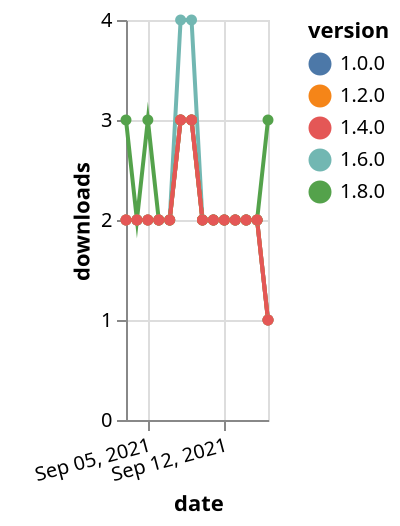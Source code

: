 {"$schema": "https://vega.github.io/schema/vega-lite/v5.json", "description": "A simple bar chart with embedded data.", "data": {"values": [{"date": "2021-09-03", "total": 701, "delta": 2, "version": "1.6.0"}, {"date": "2021-09-04", "total": 703, "delta": 2, "version": "1.6.0"}, {"date": "2021-09-05", "total": 705, "delta": 2, "version": "1.6.0"}, {"date": "2021-09-06", "total": 707, "delta": 2, "version": "1.6.0"}, {"date": "2021-09-07", "total": 709, "delta": 2, "version": "1.6.0"}, {"date": "2021-09-08", "total": 713, "delta": 4, "version": "1.6.0"}, {"date": "2021-09-09", "total": 717, "delta": 4, "version": "1.6.0"}, {"date": "2021-09-10", "total": 719, "delta": 2, "version": "1.6.0"}, {"date": "2021-09-11", "total": 721, "delta": 2, "version": "1.6.0"}, {"date": "2021-09-12", "total": 723, "delta": 2, "version": "1.6.0"}, {"date": "2021-09-13", "total": 725, "delta": 2, "version": "1.6.0"}, {"date": "2021-09-14", "total": 727, "delta": 2, "version": "1.6.0"}, {"date": "2021-09-15", "total": 729, "delta": 2, "version": "1.6.0"}, {"date": "2021-09-16", "total": 730, "delta": 1, "version": "1.6.0"}, {"date": "2021-09-03", "total": 227, "delta": 3, "version": "1.8.0"}, {"date": "2021-09-04", "total": 229, "delta": 2, "version": "1.8.0"}, {"date": "2021-09-05", "total": 232, "delta": 3, "version": "1.8.0"}, {"date": "2021-09-06", "total": 234, "delta": 2, "version": "1.8.0"}, {"date": "2021-09-07", "total": 236, "delta": 2, "version": "1.8.0"}, {"date": "2021-09-08", "total": 239, "delta": 3, "version": "1.8.0"}, {"date": "2021-09-09", "total": 242, "delta": 3, "version": "1.8.0"}, {"date": "2021-09-10", "total": 244, "delta": 2, "version": "1.8.0"}, {"date": "2021-09-11", "total": 246, "delta": 2, "version": "1.8.0"}, {"date": "2021-09-12", "total": 248, "delta": 2, "version": "1.8.0"}, {"date": "2021-09-13", "total": 250, "delta": 2, "version": "1.8.0"}, {"date": "2021-09-14", "total": 252, "delta": 2, "version": "1.8.0"}, {"date": "2021-09-15", "total": 254, "delta": 2, "version": "1.8.0"}, {"date": "2021-09-16", "total": 257, "delta": 3, "version": "1.8.0"}, {"date": "2021-09-03", "total": 1686, "delta": 2, "version": "1.0.0"}, {"date": "2021-09-04", "total": 1688, "delta": 2, "version": "1.0.0"}, {"date": "2021-09-05", "total": 1690, "delta": 2, "version": "1.0.0"}, {"date": "2021-09-06", "total": 1692, "delta": 2, "version": "1.0.0"}, {"date": "2021-09-07", "total": 1694, "delta": 2, "version": "1.0.0"}, {"date": "2021-09-08", "total": 1697, "delta": 3, "version": "1.0.0"}, {"date": "2021-09-09", "total": 1700, "delta": 3, "version": "1.0.0"}, {"date": "2021-09-10", "total": 1702, "delta": 2, "version": "1.0.0"}, {"date": "2021-09-11", "total": 1704, "delta": 2, "version": "1.0.0"}, {"date": "2021-09-12", "total": 1706, "delta": 2, "version": "1.0.0"}, {"date": "2021-09-13", "total": 1708, "delta": 2, "version": "1.0.0"}, {"date": "2021-09-14", "total": 1710, "delta": 2, "version": "1.0.0"}, {"date": "2021-09-15", "total": 1712, "delta": 2, "version": "1.0.0"}, {"date": "2021-09-16", "total": 1713, "delta": 1, "version": "1.0.0"}, {"date": "2021-09-03", "total": 1472, "delta": 2, "version": "1.2.0"}, {"date": "2021-09-04", "total": 1474, "delta": 2, "version": "1.2.0"}, {"date": "2021-09-05", "total": 1476, "delta": 2, "version": "1.2.0"}, {"date": "2021-09-06", "total": 1478, "delta": 2, "version": "1.2.0"}, {"date": "2021-09-07", "total": 1480, "delta": 2, "version": "1.2.0"}, {"date": "2021-09-08", "total": 1483, "delta": 3, "version": "1.2.0"}, {"date": "2021-09-09", "total": 1486, "delta": 3, "version": "1.2.0"}, {"date": "2021-09-10", "total": 1488, "delta": 2, "version": "1.2.0"}, {"date": "2021-09-11", "total": 1490, "delta": 2, "version": "1.2.0"}, {"date": "2021-09-12", "total": 1492, "delta": 2, "version": "1.2.0"}, {"date": "2021-09-13", "total": 1494, "delta": 2, "version": "1.2.0"}, {"date": "2021-09-14", "total": 1496, "delta": 2, "version": "1.2.0"}, {"date": "2021-09-15", "total": 1498, "delta": 2, "version": "1.2.0"}, {"date": "2021-09-16", "total": 1499, "delta": 1, "version": "1.2.0"}, {"date": "2021-09-03", "total": 1001, "delta": 2, "version": "1.4.0"}, {"date": "2021-09-04", "total": 1003, "delta": 2, "version": "1.4.0"}, {"date": "2021-09-05", "total": 1005, "delta": 2, "version": "1.4.0"}, {"date": "2021-09-06", "total": 1007, "delta": 2, "version": "1.4.0"}, {"date": "2021-09-07", "total": 1009, "delta": 2, "version": "1.4.0"}, {"date": "2021-09-08", "total": 1012, "delta": 3, "version": "1.4.0"}, {"date": "2021-09-09", "total": 1015, "delta": 3, "version": "1.4.0"}, {"date": "2021-09-10", "total": 1017, "delta": 2, "version": "1.4.0"}, {"date": "2021-09-11", "total": 1019, "delta": 2, "version": "1.4.0"}, {"date": "2021-09-12", "total": 1021, "delta": 2, "version": "1.4.0"}, {"date": "2021-09-13", "total": 1023, "delta": 2, "version": "1.4.0"}, {"date": "2021-09-14", "total": 1025, "delta": 2, "version": "1.4.0"}, {"date": "2021-09-15", "total": 1027, "delta": 2, "version": "1.4.0"}, {"date": "2021-09-16", "total": 1028, "delta": 1, "version": "1.4.0"}]}, "width": "container", "mark": {"type": "line", "point": {"filled": true}}, "encoding": {"x": {"field": "date", "type": "temporal", "timeUnit": "yearmonthdate", "title": "date", "axis": {"labelAngle": -15}}, "y": {"field": "delta", "type": "quantitative", "title": "downloads"}, "color": {"field": "version", "type": "nominal"}, "tooltip": {"field": "delta"}}}